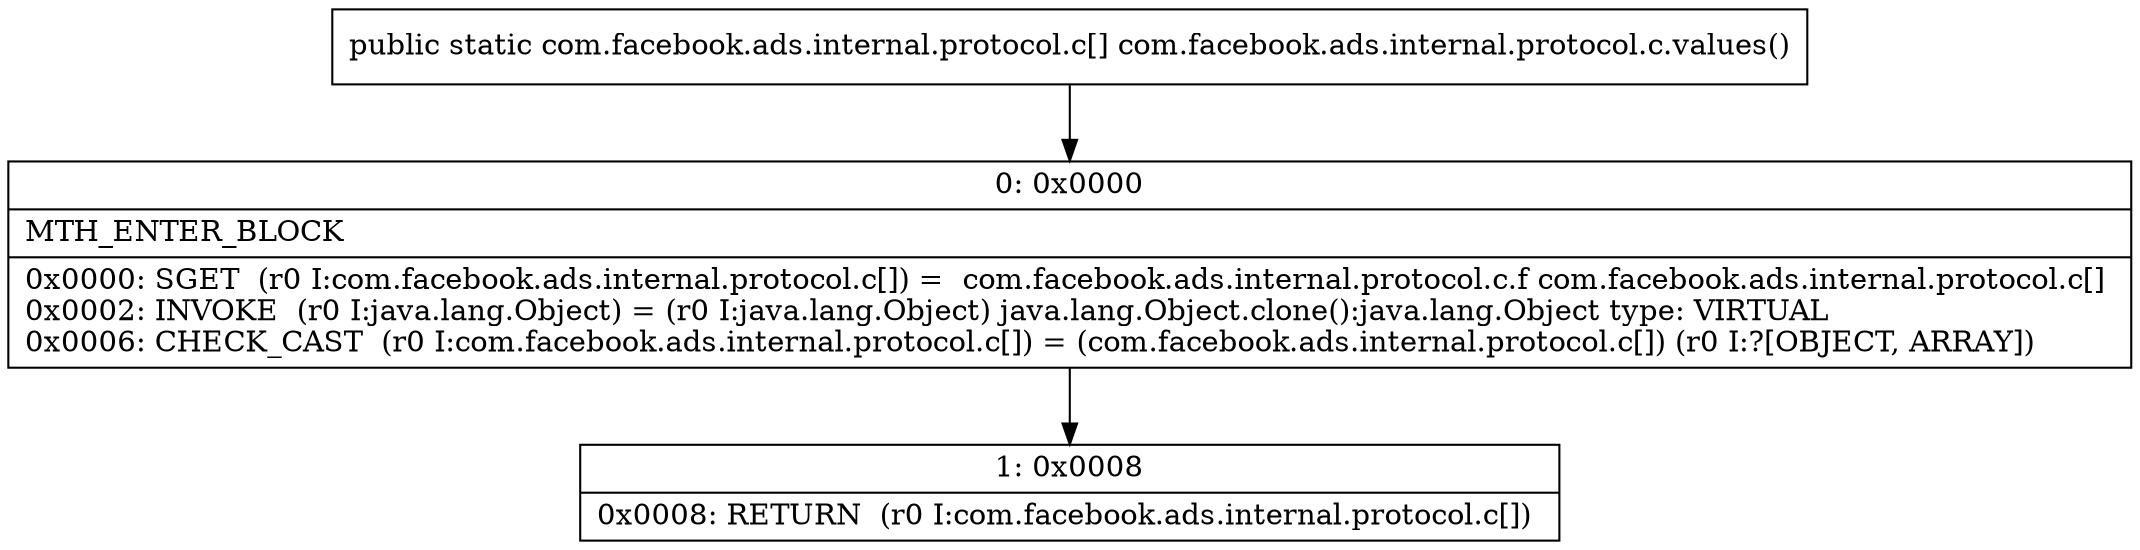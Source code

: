 digraph "CFG forcom.facebook.ads.internal.protocol.c.values()[Lcom\/facebook\/ads\/internal\/protocol\/c;" {
Node_0 [shape=record,label="{0\:\ 0x0000|MTH_ENTER_BLOCK\l|0x0000: SGET  (r0 I:com.facebook.ads.internal.protocol.c[]) =  com.facebook.ads.internal.protocol.c.f com.facebook.ads.internal.protocol.c[] \l0x0002: INVOKE  (r0 I:java.lang.Object) = (r0 I:java.lang.Object) java.lang.Object.clone():java.lang.Object type: VIRTUAL \l0x0006: CHECK_CAST  (r0 I:com.facebook.ads.internal.protocol.c[]) = (com.facebook.ads.internal.protocol.c[]) (r0 I:?[OBJECT, ARRAY]) \l}"];
Node_1 [shape=record,label="{1\:\ 0x0008|0x0008: RETURN  (r0 I:com.facebook.ads.internal.protocol.c[]) \l}"];
MethodNode[shape=record,label="{public static com.facebook.ads.internal.protocol.c[] com.facebook.ads.internal.protocol.c.values() }"];
MethodNode -> Node_0;
Node_0 -> Node_1;
}

